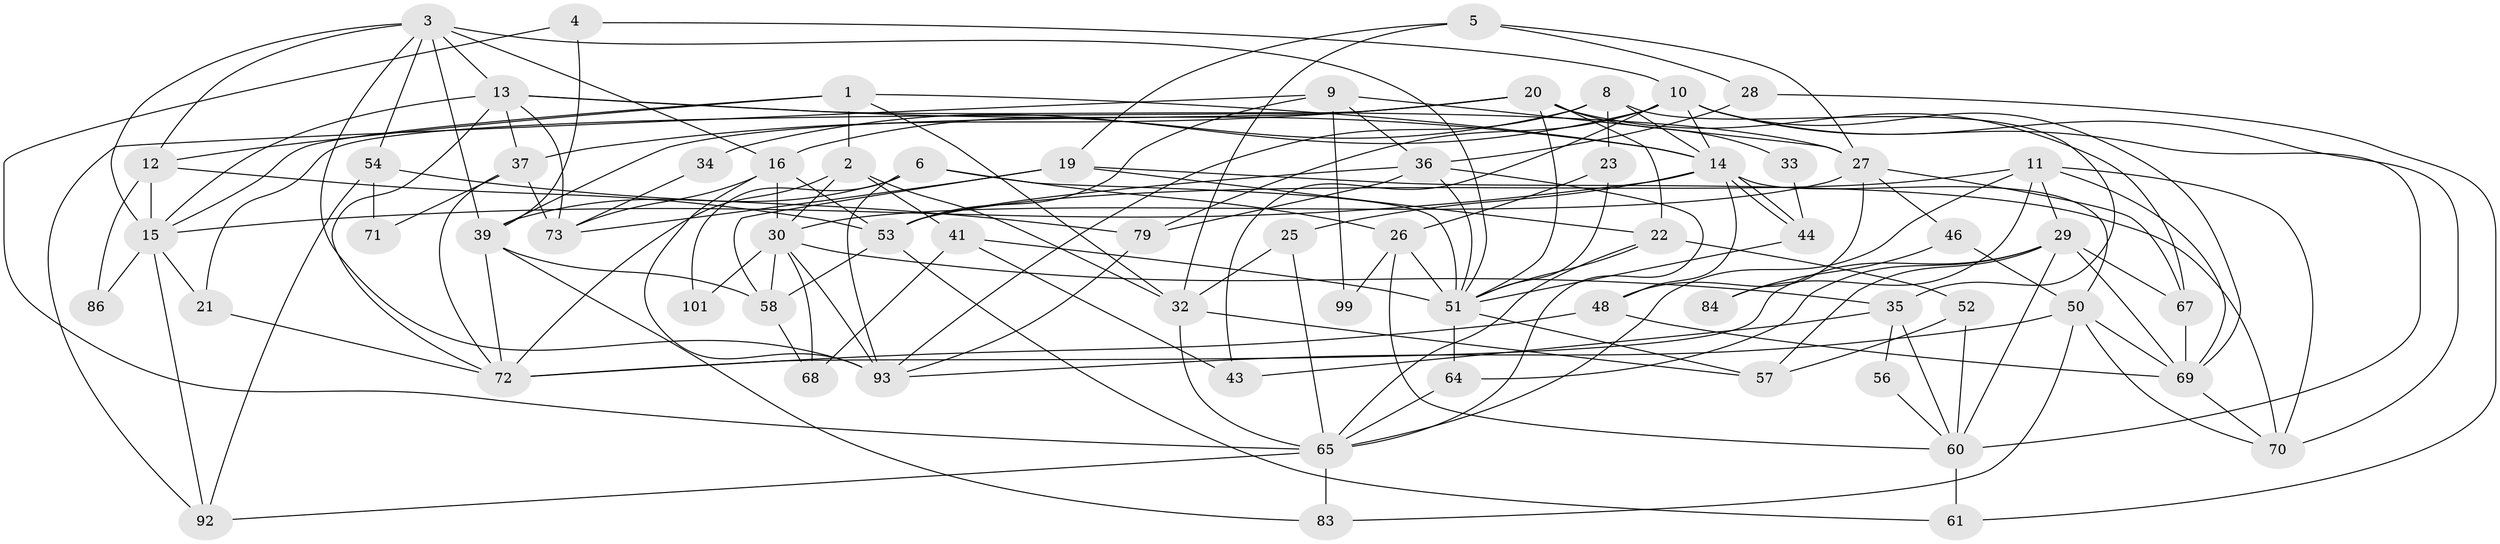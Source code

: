 // original degree distribution, {2: 0.11764705882352941, 4: 0.2647058823529412, 6: 0.10784313725490197, 3: 0.30392156862745096, 5: 0.1568627450980392, 7: 0.029411764705882353, 8: 0.0196078431372549}
// Generated by graph-tools (version 1.1) at 2025/42/03/06/25 10:42:00]
// undirected, 65 vertices, 160 edges
graph export_dot {
graph [start="1"]
  node [color=gray90,style=filled];
  1 [super="+63"];
  2 [super="+102"];
  3 [super="+7"];
  4;
  5 [super="+24"];
  6 [super="+17"];
  8;
  9 [super="+47"];
  10 [super="+18"];
  11 [super="+55"];
  12 [super="+40"];
  13 [super="+77"];
  14 [super="+45"];
  15 [super="+80"];
  16 [super="+90"];
  19 [super="+88"];
  20 [super="+91"];
  21;
  22 [super="+98"];
  23;
  25;
  26 [super="+95"];
  27 [super="+85"];
  28;
  29 [super="+31"];
  30 [super="+78"];
  32 [super="+66"];
  33;
  34;
  35 [super="+38"];
  36 [super="+100"];
  37 [super="+62"];
  39 [super="+42"];
  41 [super="+49"];
  43;
  44;
  46;
  48 [super="+97"];
  50 [super="+94"];
  51 [super="+81"];
  52;
  53 [super="+59"];
  54;
  56;
  57;
  58 [super="+82"];
  60 [super="+76"];
  61;
  64;
  65 [super="+89"];
  67 [super="+74"];
  68;
  69 [super="+87"];
  70 [super="+75"];
  71;
  72 [super="+96"];
  73;
  79;
  83;
  84;
  86;
  92;
  93;
  99;
  101;
  1 -- 15;
  1 -- 32;
  1 -- 2;
  1 -- 12;
  1 -- 14;
  2 -- 32;
  2 -- 41;
  2 -- 30;
  2 -- 72;
  3 -- 13 [weight=2];
  3 -- 51;
  3 -- 54;
  3 -- 15;
  3 -- 39;
  3 -- 12;
  3 -- 93;
  3 -- 16;
  4 -- 10;
  4 -- 39;
  4 -- 65;
  5 -- 32;
  5 -- 19;
  5 -- 27;
  5 -- 28;
  6 -- 93;
  6 -- 26;
  6 -- 51;
  6 -- 101;
  6 -- 39;
  8 -- 93;
  8 -- 14;
  8 -- 16;
  8 -- 23;
  8 -- 35;
  9 -- 27;
  9 -- 99;
  9 -- 36;
  9 -- 53;
  9 -- 92;
  10 -- 70;
  10 -- 79;
  10 -- 69;
  10 -- 43;
  10 -- 34;
  10 -- 14;
  10 -- 60;
  11 -- 65;
  11 -- 69;
  11 -- 84;
  11 -- 29;
  11 -- 53;
  11 -- 70;
  12 -- 53 [weight=2];
  12 -- 86;
  12 -- 15;
  13 -- 14;
  13 -- 72;
  13 -- 37;
  13 -- 73;
  13 -- 27;
  13 -- 15;
  14 -- 44;
  14 -- 44;
  14 -- 50;
  14 -- 25;
  14 -- 15;
  14 -- 48;
  15 -- 21;
  15 -- 86;
  15 -- 92;
  16 -- 93;
  16 -- 53 [weight=2];
  16 -- 73;
  16 -- 30;
  19 -- 70;
  19 -- 73;
  19 -- 58;
  19 -- 22;
  20 -- 21;
  20 -- 22;
  20 -- 51;
  20 -- 33;
  20 -- 67;
  20 -- 37;
  20 -- 39;
  21 -- 72;
  22 -- 65;
  22 -- 51;
  22 -- 52;
  23 -- 51;
  23 -- 26;
  25 -- 32;
  25 -- 65;
  26 -- 51;
  26 -- 99;
  26 -- 60;
  27 -- 67 [weight=2];
  27 -- 46;
  27 -- 30;
  27 -- 48;
  28 -- 61;
  28 -- 36;
  29 -- 72;
  29 -- 57;
  29 -- 60;
  29 -- 64;
  29 -- 69;
  29 -- 67;
  30 -- 93;
  30 -- 68;
  30 -- 101;
  30 -- 58;
  30 -- 35;
  32 -- 57;
  32 -- 65;
  33 -- 44;
  34 -- 73;
  35 -- 56;
  35 -- 43;
  35 -- 60;
  36 -- 51;
  36 -- 65;
  36 -- 53;
  36 -- 79;
  37 -- 73;
  37 -- 71;
  37 -- 72;
  39 -- 58;
  39 -- 83;
  39 -- 72;
  41 -- 68;
  41 -- 43;
  41 -- 51;
  44 -- 51;
  46 -- 84;
  46 -- 50;
  48 -- 72;
  48 -- 69;
  50 -- 69;
  50 -- 70;
  50 -- 83;
  50 -- 93;
  51 -- 57;
  51 -- 64;
  52 -- 60;
  52 -- 57;
  53 -- 58;
  53 -- 61;
  54 -- 92;
  54 -- 71;
  54 -- 79;
  56 -- 60;
  58 -- 68;
  60 -- 61;
  64 -- 65;
  65 -- 83;
  65 -- 92;
  67 -- 69;
  69 -- 70;
  79 -- 93;
}
